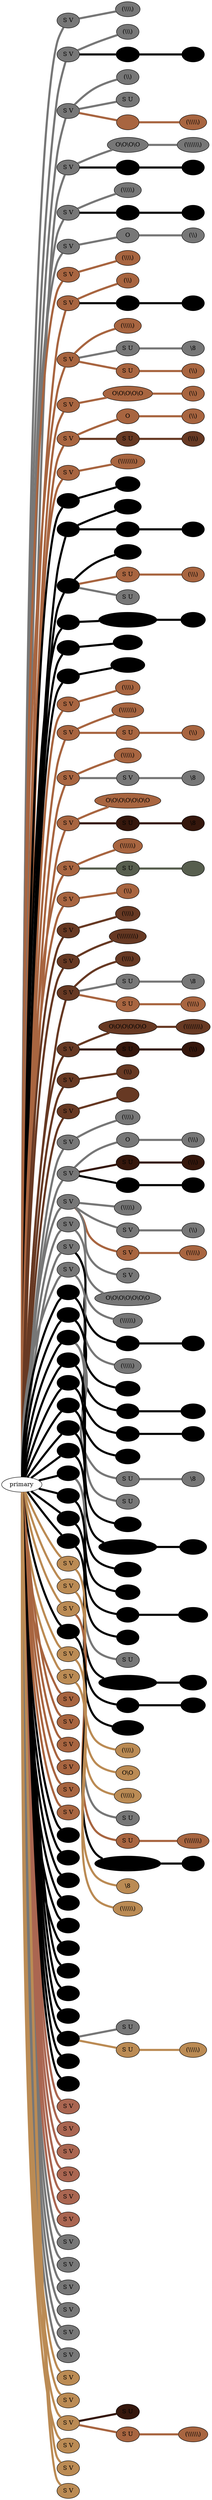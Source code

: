 graph {
 graph [rankdir=LR]
"1" [qtype="pendant_node", pendant_colors="#777777", pendant_ply="S", pendant_attach="V", pendant_length="37", label="S V", style=filled, fillcolor="#777777"]
"primary" -- "1" [qtype="pendant_link",penwidth=5,color="#777777"]
"1:0" [qtype="knot_node", knot_value="4", knot_type="L", knot_position="22.5", knot_spin="Z", label="(\\\\\\\\)", style=filled, fillcolor="#777777"]
"1" -- "1:0" [qtype="knot_link",penwidth=5,color="#777777"]
"2" [qtype="pendant_node", pendant_colors="#777777", pendant_ply="S", pendant_attach="V", pendant_length="40", label="S V", style=filled, fillcolor="#777777"]
"primary" -- "2" [qtype="pendant_link",penwidth=5,color="#777777"]
"2:0" [qtype="knot_node", knot_value="3", knot_type="L", knot_position="24.5", knot_spin="Z", label="(\\\\\\)", style=filled, fillcolor="#777777"]
"2" -- "2:0" [qtype="knot_link",penwidth=5,color="#777777"]
"2s1" [qtype="pendant_node", pendant_colors="#000000", pendant_ply="S", pendant_attach="U", pendant_length="22", label="S U", style=filled, fillcolor="#000000"]
"2" -- "2s1" [qtype="pendant_link",penwidth=5,color="#000000"]
"2s1:0" [qtype="knot_node", knot_value="1", knot_type="S", knot_position="6.0", knot_spin="Z", label="O", style=filled, fillcolor="#000000"]
"2s1" -- "2s1:0" [qtype="knot_link",penwidth=5,color="#000000"]
"3" [qtype="pendant_node", pendant_colors="#777777", pendant_ply="S", pendant_attach="V", pendant_length="43", label="S V", style=filled, fillcolor="#777777"]
"primary" -- "3" [qtype="pendant_link",penwidth=5,color="#777777"]
"3:0" [qtype="knot_node", knot_value="2", knot_type="L", knot_position="24.0", knot_spin="Z", label="(\\\\)", style=filled, fillcolor="#777777"]
"3" -- "3:0" [qtype="knot_link",penwidth=5,color="#777777"]
"3s1" [qtype="pendant_node", pendant_colors="#777777", pendant_ply="S", pendant_attach="U", pendant_length="12", label="S U", style=filled, fillcolor="#777777"]
"3" -- "3s1" [qtype="pendant_link",penwidth=5,color="#777777"]
"3s2" [qtype="pendant_node", pendant_colors="#A86540,#777777", pendant_ply="", pendant_attach="", pendant_length="", label=" ", style=filled, fillcolor="#A86540"]
"3" -- "3s2" [qtype="pendant_link",penwidth=5,color="#A86540"]
"3s2:0" [qtype="knot_node", knot_value="5", knot_type="L", knot_position="7.0", knot_spin="Z", label="(\\\\\\\\\\)", style=filled, fillcolor="#A86540"]
"3s2" -- "3s2:0" [qtype="knot_link",penwidth=5,color="#A86540"]
"4" [qtype="pendant_node", pendant_colors="#777777", pendant_ply="S", pendant_attach="V", pendant_length="34", label="S V", style=filled, fillcolor="#777777"]
"primary" -- "4" [qtype="pendant_link",penwidth=5,color="#777777"]
"4:0" [qtype="knot_node", knot_value="4", knot_type="S", knot_position="9.0", knot_spin="Z", label="O\\O\\O\\O", style=filled, fillcolor="#777777"]
"4" -- "4:0" [qtype="knot_link",penwidth=5,color="#777777"]
"4:1" [qtype="knot_node", knot_value="7", knot_type="L", knot_position="22.5", knot_spin="Z", label="(\\\\\\\\\\\\\\)", style=filled, fillcolor="#777777"]
"4:0" -- "4:1" [qtype="knot_link",penwidth=5,color="#777777"]
"4s1" [qtype="pendant_node", pendant_colors="#000000,#673923", pendant_ply="S", pendant_attach="U", pendant_length="34", label="S U", style=filled, fillcolor="#000000"]
"4" -- "4s1" [qtype="pendant_link",penwidth=5,color="#000000"]
"4s1:0" [qtype="knot_node", knot_value="3", knot_type="L", knot_position="20.5", knot_spin="Z", label="(\\\\\\)", style=filled, fillcolor="#000000"]
"4s1" -- "4s1:0" [qtype="knot_link",penwidth=5,color="#000000"]
"5" [qtype="pendant_node", pendant_colors="#777777", pendant_ply="S", pendant_attach="V", pendant_length="40", label="S V", style=filled, fillcolor="#777777"]
"primary" -- "5" [qtype="pendant_link",penwidth=5,color="#777777"]
"5:0" [qtype="knot_node", knot_value="5", knot_type="L", knot_position="22.0", knot_spin="Z", label="(\\\\\\\\\\)", style=filled, fillcolor="#777777"]
"5" -- "5:0" [qtype="knot_link",penwidth=5,color="#777777"]
"5s1" [qtype="pendant_node", pendant_colors="#000000,#673923", pendant_ply="S", pendant_attach="U", pendant_length="37", label="S U", style=filled, fillcolor="#000000"]
"5" -- "5s1" [qtype="pendant_link",penwidth=5,color="#000000"]
"5s1:0" [qtype="knot_node", knot_value="1", knot_type="E", knot_position="21.0", knot_spin="Z", label="\\8", style=filled, fillcolor="#000000"]
"5s1" -- "5s1:0" [qtype="knot_link",penwidth=5,color="#000000"]
"6" [qtype="pendant_node", pendant_colors="#777777", pendant_ply="S", pendant_attach="V", pendant_length="43", label="S V", style=filled, fillcolor="#777777"]
"primary" -- "6" [qtype="pendant_link",penwidth=5,color="#777777"]
"6:0" [qtype="knot_node", knot_value="1", knot_type="S", knot_position="8.0", knot_spin="Z", label="O", style=filled, fillcolor="#777777"]
"6" -- "6:0" [qtype="knot_link",penwidth=5,color="#777777"]
"6:1" [qtype="knot_node", knot_value="2", knot_type="L", knot_position="22.0", knot_spin="Z", label="(\\\\)", style=filled, fillcolor="#777777"]
"6:0" -- "6:1" [qtype="knot_link",penwidth=5,color="#777777"]
"7" [qtype="pendant_node", pendant_colors="#A86540", pendant_ply="S", pendant_attach="V", pendant_length="41", label="S V", style=filled, fillcolor="#A86540"]
"primary" -- "7" [qtype="pendant_link",penwidth=5,color="#A86540"]
"7:0" [qtype="knot_node", knot_value="4", knot_type="L", knot_position="21.0", knot_spin="Z", label="(\\\\\\\\)", style=filled, fillcolor="#A86540"]
"7" -- "7:0" [qtype="knot_link",penwidth=5,color="#A86540"]
"8" [qtype="pendant_node", pendant_colors="#A86540", pendant_ply="S", pendant_attach="V", pendant_length="44", label="S V", style=filled, fillcolor="#A86540"]
"primary" -- "8" [qtype="pendant_link",penwidth=5,color="#A86540"]
"8:0" [qtype="knot_node", knot_value="2", knot_type="L", knot_position="21.0", knot_spin="Z", label="(\\\\)", style=filled, fillcolor="#A86540"]
"8" -- "8:0" [qtype="knot_link",penwidth=5,color="#A86540"]
"8s1" [qtype="pendant_node", pendant_colors="#000000,#673923", pendant_ply="S", pendant_attach="U", pendant_length="34", label="S U", style=filled, fillcolor="#000000"]
"8" -- "8s1" [qtype="pendant_link",penwidth=5,color="#000000"]
"8s1:0" [qtype="knot_node", knot_value="3", knot_type="L", knot_position="18.0", knot_spin="Z", label="(\\\\\\)", style=filled, fillcolor="#000000"]
"8s1" -- "8s1:0" [qtype="knot_link",penwidth=5,color="#000000"]
"9" [qtype="pendant_node", pendant_colors="#A86540", pendant_ply="S", pendant_attach="V", pendant_length="41", label="S V", style=filled, fillcolor="#A86540"]
"primary" -- "9" [qtype="pendant_link",penwidth=5,color="#A86540"]
"9:0" [qtype="knot_node", knot_value="5", knot_type="L", knot_position="21.0", knot_spin="Z", label="(\\\\\\\\\\)", style=filled, fillcolor="#A86540"]
"9" -- "9:0" [qtype="knot_link",penwidth=5,color="#A86540"]
"9s1" [qtype="pendant_node", pendant_colors="#777777,#000000", pendant_ply="S", pendant_attach="U", pendant_length="35", label="S U", style=filled, fillcolor="#777777"]
"9" -- "9s1" [qtype="pendant_link",penwidth=5,color="#777777"]
"9s1:0" [qtype="knot_node", knot_value="1", knot_type="E", knot_position="18.5", knot_spin="Z", label="\\8", style=filled, fillcolor="#777777"]
"9s1" -- "9s1:0" [qtype="knot_link",penwidth=5,color="#777777"]
"9s2" [qtype="pendant_node", pendant_colors="#A86540,#777777", pendant_ply="S", pendant_attach="U", pendant_length="38", label="S U", style=filled, fillcolor="#A86540"]
"9" -- "9s2" [qtype="pendant_link",penwidth=5,color="#A86540"]
"9s2:0" [qtype="knot_node", knot_value="2", knot_type="L", knot_position="17.5", knot_spin="Z", label="(\\\\)", style=filled, fillcolor="#A86540"]
"9s2" -- "9s2:0" [qtype="knot_link",penwidth=5,color="#A86540"]
"10" [qtype="pendant_node", pendant_colors="#A86540", pendant_ply="S", pendant_attach="V", pendant_length="39", label="S V", style=filled, fillcolor="#A86540"]
"primary" -- "10" [qtype="pendant_link",penwidth=5,color="#A86540"]
"10:0" [qtype="knot_node", knot_value="5", knot_type="S", knot_position="8.5", knot_spin="Z", label="O\\O\\O\\O\\O", style=filled, fillcolor="#A86540"]
"10" -- "10:0" [qtype="knot_link",penwidth=5,color="#A86540"]
"10:1" [qtype="knot_node", knot_value="2", knot_type="L", knot_position="19.0", knot_spin="Z", label="(\\\\)", style=filled, fillcolor="#A86540"]
"10:0" -- "10:1" [qtype="knot_link",penwidth=5,color="#A86540"]
"11" [qtype="pendant_node", pendant_colors="#A86540", pendant_ply="S", pendant_attach="V", pendant_length="43", label="S V", style=filled, fillcolor="#A86540"]
"primary" -- "11" [qtype="pendant_link",penwidth=5,color="#A86540"]
"11:0" [qtype="knot_node", knot_value="1", knot_type="S", knot_position="7.5", knot_spin="Z", label="O", style=filled, fillcolor="#A86540"]
"11" -- "11:0" [qtype="knot_link",penwidth=5,color="#A86540"]
"11:1" [qtype="knot_node", knot_value="2", knot_type="L", knot_position="21.0", knot_spin="Z", label="(\\\\)", style=filled, fillcolor="#A86540"]
"11:0" -- "11:1" [qtype="knot_link",penwidth=5,color="#A86540"]
"11s1" [qtype="pendant_node", pendant_colors="#673923,#A86540", pendant_ply="S", pendant_attach="U", pendant_length="36", label="S U", style=filled, fillcolor="#673923"]
"11" -- "11s1" [qtype="pendant_link",penwidth=5,color="#673923"]
"11s1:0" [qtype="knot_node", knot_value="3", knot_type="L", knot_position="18.0", knot_spin="Z", label="(\\\\\\)", style=filled, fillcolor="#673923"]
"11s1" -- "11s1:0" [qtype="knot_link",penwidth=5,color="#673923"]
"12" [qtype="pendant_node", pendant_colors="#A86540", pendant_ply="S", pendant_attach="V", pendant_length="38", label="S V", style=filled, fillcolor="#A86540"]
"primary" -- "12" [qtype="pendant_link",penwidth=5,color="#A86540"]
"12:0" [qtype="knot_node", knot_value="8", knot_type="L", knot_position="19.5", knot_spin="Z", label="(\\\\\\\\\\\\\\\\)", style=filled, fillcolor="#A86540"]
"12" -- "12:0" [qtype="knot_link",penwidth=5,color="#A86540"]
"13" [qtype="pendant_node", pendant_colors="#000000", pendant_ply="S", pendant_attach="V", pendant_length="35", label="S V", style=filled, fillcolor="#000000"]
"primary" -- "13" [qtype="pendant_link",penwidth=5,color="#000000"]
"13:0" [qtype="knot_node", knot_value="4", knot_type="L", knot_position="19.0", knot_spin="Z", label="(\\\\\\\\)", style=filled, fillcolor="#000000"]
"13" -- "13:0" [qtype="knot_link",penwidth=5,color="#000000"]
"14" [qtype="pendant_node", pendant_colors="#000000", pendant_ply="S", pendant_attach="V", pendant_length="41", label="S V", style=filled, fillcolor="#000000"]
"primary" -- "14" [qtype="pendant_link",penwidth=5,color="#000000"]
"14:0" [qtype="knot_node", knot_value="5", knot_type="L", knot_position="17.5", knot_spin="Z", label="(\\\\\\\\\\)", style=filled, fillcolor="#000000"]
"14" -- "14:0" [qtype="knot_link",penwidth=5,color="#000000"]
"14s1" [qtype="pendant_node", pendant_colors="#000000,#673923", pendant_ply="S", pendant_attach="U", pendant_length="38", label="S U", style=filled, fillcolor="#000000"]
"14" -- "14s1" [qtype="pendant_link",penwidth=5,color="#000000"]
"14s1:0" [qtype="knot_node", knot_value="3", knot_type="L", knot_position="16.0", knot_spin="Z", label="(\\\\\\)", style=filled, fillcolor="#000000"]
"14s1" -- "14s1:0" [qtype="knot_link",penwidth=5,color="#000000"]
"15" [qtype="pendant_node", pendant_colors="#000000", pendant_ply="S", pendant_attach="V", pendant_length="37", label="S V", style=filled, fillcolor="#000000"]
"primary" -- "15" [qtype="pendant_link",penwidth=5,color="#000000"]
"15:0" [qtype="knot_node", knot_value="5", knot_type="L", knot_position="18.0", knot_spin="Z", label="(\\\\\\\\\\)", style=filled, fillcolor="#000000"]
"15" -- "15:0" [qtype="knot_link",penwidth=5,color="#000000"]
"15s1" [qtype="pendant_node", pendant_colors="#A86540,#777777", pendant_ply="S", pendant_attach="U", pendant_length="29", label="S U", style=filled, fillcolor="#A86540"]
"15" -- "15s1" [qtype="pendant_link",penwidth=5,color="#A86540"]
"15s1:0" [qtype="knot_node", knot_value="3", knot_type="L", knot_position="15.5", knot_spin="Z", label="(\\\\\\)", style=filled, fillcolor="#A86540"]
"15s1" -- "15s1:0" [qtype="knot_link",penwidth=5,color="#A86540"]
"15s2" [qtype="pendant_node", pendant_colors="#777777", pendant_ply="S", pendant_attach="U", pendant_length="10", label="S U", style=filled, fillcolor="#777777"]
"15" -- "15s2" [qtype="pendant_link",penwidth=5,color="#777777"]
"16" [qtype="pendant_node", pendant_colors="#000000", pendant_ply="S", pendant_attach="V", pendant_length="36", label="S V", style=filled, fillcolor="#000000"]
"primary" -- "16" [qtype="pendant_link",penwidth=5,color="#000000"]
"16:0" [qtype="knot_node", knot_value="6", knot_type="S", knot_position="7.0", knot_spin="Z", label="O\\O\\O\\O\\O\\O", style=filled, fillcolor="#000000"]
"16" -- "16:0" [qtype="knot_link",penwidth=5,color="#000000"]
"16:1" [qtype="knot_node", knot_value="4", knot_type="L", knot_position="17.0", knot_spin="Z", label="(\\\\\\\\)", style=filled, fillcolor="#000000"]
"16:0" -- "16:1" [qtype="knot_link",penwidth=5,color="#000000"]
"17" [qtype="pendant_node", pendant_colors="#000000", pendant_ply="S", pendant_attach="V", pendant_length="39", label="S V", style=filled, fillcolor="#000000"]
"primary" -- "17" [qtype="pendant_link",penwidth=5,color="#000000"]
"17:0" [qtype="knot_node", knot_value="6", knot_type="L", knot_position="17.0", knot_spin="Z", label="(\\\\\\\\\\\\)", style=filled, fillcolor="#000000"]
"17" -- "17:0" [qtype="knot_link",penwidth=5,color="#000000"]
"18" [qtype="pendant_node", pendant_colors="#000000", pendant_ply="S", pendant_attach="V", pendant_length="40", label="S V", style=filled, fillcolor="#000000"]
"primary" -- "18" [qtype="pendant_link",penwidth=5,color="#000000"]
"18:0" [qtype="knot_node", knot_value="8", knot_type="L", knot_position="17.0", knot_spin="Z", label="(\\\\\\\\\\\\\\\\)", style=filled, fillcolor="#000000"]
"18" -- "18:0" [qtype="knot_link",penwidth=5,color="#000000"]
"19" [qtype="pendant_node", pendant_colors="#A86540", pendant_ply="S", pendant_attach="V", pendant_length="37", label="S V", style=filled, fillcolor="#A86540"]
"primary" -- "19" [qtype="pendant_link",penwidth=5,color="#A86540"]
"19:0" [qtype="knot_node", knot_value="4", knot_type="L", knot_position="16.5", knot_spin="Z", label="(\\\\\\\\)", style=filled, fillcolor="#A86540"]
"19" -- "19:0" [qtype="knot_link",penwidth=5,color="#A86540"]
"20" [qtype="pendant_node", pendant_colors="#A86540", pendant_ply="S", pendant_attach="V", pendant_length="27", label="S V", style=filled, fillcolor="#A86540"]
"primary" -- "20" [qtype="pendant_link",penwidth=5,color="#A86540"]
"20:0" [qtype="knot_node", knot_value="7", knot_type="L", knot_position="15.5", knot_spin="Z", label="(\\\\\\\\\\\\\\)", style=filled, fillcolor="#A86540"]
"20" -- "20:0" [qtype="knot_link",penwidth=5,color="#A86540"]
"20s1" [qtype="pendant_node", pendant_colors="#A86540,#777777", pendant_ply="S", pendant_attach="U", pendant_length="36", label="S U", style=filled, fillcolor="#A86540"]
"20" -- "20s1" [qtype="pendant_link",penwidth=5,color="#A86540"]
"20s1:0" [qtype="knot_node", knot_value="2", knot_type="L", knot_position="13.5", knot_spin="Z", label="(\\\\)", style=filled, fillcolor="#A86540"]
"20s1" -- "20s1:0" [qtype="knot_link",penwidth=5,color="#A86540"]
"21" [qtype="pendant_node", pendant_colors="#A86540", pendant_ply="S", pendant_attach="V", pendant_length="40", label="S V", style=filled, fillcolor="#A86540"]
"primary" -- "21" [qtype="pendant_link",penwidth=5,color="#A86540"]
"21:0" [qtype="knot_node", knot_value="5", knot_type="L", knot_position="16.5", knot_spin="Z", label="(\\\\\\\\\\)", style=filled, fillcolor="#A86540"]
"21" -- "21:0" [qtype="knot_link",penwidth=5,color="#A86540"]
"21s1" [qtype="pendant_node", pendant_colors="#777777,#000000", pendant_ply="S", pendant_attach="V", pendant_length="14", label="S V", style=filled, fillcolor="#777777"]
"21" -- "21s1" [qtype="pendant_link",penwidth=5,color="#777777"]
"21s1:0" [qtype="knot_node", knot_value="1", knot_type="E", knot_position="14.0", knot_spin="Z", label="\\8", style=filled, fillcolor="#777777"]
"21s1" -- "21s1:0" [qtype="knot_link",penwidth=5,color="#777777"]
"22" [qtype="pendant_node", pendant_colors="#A86540", pendant_ply="S", pendant_attach="V", pendant_length="34", label="S V", style=filled, fillcolor="#A86540"]
"primary" -- "22" [qtype="pendant_link",penwidth=5,color="#A86540"]
"22:0" [qtype="knot_node", knot_value="7", knot_type="S", knot_position="7.5", knot_spin="Z", label="O\\O\\O\\O\\O\\O\\O", style=filled, fillcolor="#A86540"]
"22" -- "22:0" [qtype="knot_link",penwidth=5,color="#A86540"]
"22s1" [qtype="pendant_node", pendant_colors="#35170C,#A86540", pendant_ply="S", pendant_attach="U", pendant_length="229", label="S U", style=filled, fillcolor="#35170C"]
"22" -- "22s1" [qtype="pendant_link",penwidth=5,color="#35170C"]
"22s1:0" [qtype="knot_node", knot_value="1", knot_type="E", knot_position="14.0", knot_spin="Z", label="\\8", style=filled, fillcolor="#35170C"]
"22s1" -- "22s1:0" [qtype="knot_link",penwidth=5,color="#35170C"]
"23" [qtype="pendant_node", pendant_colors="#A86540", pendant_ply="S", pendant_attach="V", pendant_length="28", label="S V", style=filled, fillcolor="#A86540"]
"primary" -- "23" [qtype="pendant_link",penwidth=5,color="#A86540"]
"23:0" [qtype="knot_node", knot_value="6", knot_type="L", knot_position="14.5", knot_spin="Z", label="(\\\\\\\\\\\\)", style=filled, fillcolor="#A86540"]
"23" -- "23:0" [qtype="knot_link",penwidth=5,color="#A86540"]
"23s1" [qtype="pendant_node", pendant_colors="#575E4E", pendant_ply="S", pendant_attach="U", pendant_length="44", label="S U", style=filled, fillcolor="#575E4E"]
"23" -- "23s1" [qtype="pendant_link",penwidth=5,color="#575E4E"]
"23s1:0" [qtype="knot_node", knot_value="1", knot_type="URNS?L", knot_position="0", knot_spin="U", label="", style=filled, fillcolor="#575E4E"]
"23s1" -- "23s1:0" [qtype="knot_link",penwidth=5,color="#575E4E"]
"24" [qtype="pendant_node", pendant_colors="#A86540", pendant_ply="S", pendant_attach="V", pendant_length="45", label="S V", style=filled, fillcolor="#A86540"]
"primary" -- "24" [qtype="pendant_link",penwidth=5,color="#A86540"]
"24:0" [qtype="knot_node", knot_value="2", knot_type="L", knot_position="15.0", knot_spin="Z", label="(\\\\)", style=filled, fillcolor="#A86540"]
"24" -- "24:0" [qtype="knot_link",penwidth=5,color="#A86540"]
"25" [qtype="pendant_node", pendant_colors="#673923,#777777", pendant_ply="S", pendant_attach="V", pendant_length="40", label="S V", style=filled, fillcolor="#673923"]
"primary" -- "25" [qtype="pendant_link",penwidth=5,color="#673923"]
"25:0" [qtype="knot_node", knot_value="4", knot_type="L", knot_position="15.0", knot_spin="Z", label="(\\\\\\\\)", style=filled, fillcolor="#673923"]
"25" -- "25:0" [qtype="knot_link",penwidth=5,color="#673923"]
"26" [qtype="pendant_node", pendant_colors="#673923,#777777", pendant_ply="S", pendant_attach="V", pendant_length="30", label="S V", style=filled, fillcolor="#673923"]
"primary" -- "26" [qtype="pendant_link",penwidth=5,color="#673923"]
"26:0" [qtype="knot_node", knot_value="9", knot_type="L", knot_position="14.0", knot_spin="Z", label="(\\\\\\\\\\\\\\\\\\)", style=filled, fillcolor="#673923"]
"26" -- "26:0" [qtype="knot_link",penwidth=5,color="#673923"]
"27" [qtype="pendant_node", pendant_colors="#673923,#777777", pendant_ply="S", pendant_attach="V", pendant_length="40", label="S V", style=filled, fillcolor="#673923"]
"primary" -- "27" [qtype="pendant_link",penwidth=5,color="#673923"]
"27:0" [qtype="knot_node", knot_value="4", knot_type="L", knot_position="15.0", knot_spin="Z", label="(\\\\\\\\)", style=filled, fillcolor="#673923"]
"27" -- "27:0" [qtype="knot_link",penwidth=5,color="#673923"]
"27s1" [qtype="pendant_node", pendant_colors="#777777,#000000", pendant_ply="S", pendant_attach="U", pendant_length="14", label="S U", style=filled, fillcolor="#777777"]
"27" -- "27s1" [qtype="pendant_link",penwidth=5,color="#777777"]
"27s1:0" [qtype="knot_node", knot_value="1", knot_type="E", knot_position="13.0", knot_spin="Z", label="\\8", style=filled, fillcolor="#777777"]
"27s1" -- "27s1:0" [qtype="knot_link",penwidth=5,color="#777777"]
"27s2" [qtype="pendant_node", pendant_colors="#A86540,#777777", pendant_ply="S", pendant_attach="U", pendant_length="30", label="S U", style=filled, fillcolor="#A86540"]
"27" -- "27s2" [qtype="pendant_link",penwidth=5,color="#A86540"]
"27s2:0" [qtype="knot_node", knot_value="4", knot_type="L", knot_position="12.5", knot_spin="Z", label="(\\\\\\\\)", style=filled, fillcolor="#A86540"]
"27s2" -- "27s2:0" [qtype="knot_link",penwidth=5,color="#A86540"]
"28" [qtype="pendant_node", pendant_colors="#673923,#777777", pendant_ply="S", pendant_attach="V", pendant_length="26", label="S V", style=filled, fillcolor="#673923"]
"primary" -- "28" [qtype="pendant_link",penwidth=5,color="#673923"]
"28:0" [qtype="knot_node", knot_value="6", knot_type="S", knot_position="7.0", knot_spin="Z", label="O\\O\\O\\O\\O\\O", style=filled, fillcolor="#673923"]
"28" -- "28:0" [qtype="knot_link",penwidth=5,color="#673923"]
"28:1" [qtype="knot_node", knot_value="8", knot_type="L", knot_position="15.5", knot_spin="Z", label="(\\\\\\\\\\\\\\\\)", style=filled, fillcolor="#673923"]
"28:0" -- "28:1" [qtype="knot_link",penwidth=5,color="#673923"]
"28s1" [qtype="pendant_node", pendant_colors="#35170C,#A86540", pendant_ply="S", pendant_attach="U", pendant_length="32", label="S U", style=filled, fillcolor="#35170C"]
"28" -- "28s1" [qtype="pendant_link",penwidth=5,color="#35170C"]
"28s1:0" [qtype="knot_node", knot_value="2", knot_type="L", knot_position="15.0", knot_spin="Z", label="(\\\\)", style=filled, fillcolor="#35170C"]
"28s1" -- "28s1:0" [qtype="knot_link",penwidth=5,color="#35170C"]
"29" [qtype="pendant_node", pendant_colors="#673923,#777777", pendant_ply="S", pendant_attach="V", pendant_length="14", label="S V", style=filled, fillcolor="#673923"]
"primary" -- "29" [qtype="pendant_link",penwidth=5,color="#673923"]
"29:0" [qtype="knot_node", knot_value="2", knot_type="L", knot_position="14.5", knot_spin="Z", label="(\\\\)", style=filled, fillcolor="#673923"]
"29" -- "29:0" [qtype="knot_link",penwidth=5,color="#673923"]
"30" [qtype="pendant_node", pendant_colors="#673923,#777777", pendant_ply="S", pendant_attach="V", pendant_length="37", label="S V", style=filled, fillcolor="#673923"]
"primary" -- "30" [qtype="pendant_link",penwidth=5,color="#673923"]
"30:0" [qtype="knot_node", knot_value="1", knot_type="URNS?L", knot_position="0", knot_spin="U", label="", style=filled, fillcolor="#673923"]
"30" -- "30:0" [qtype="knot_link",penwidth=5,color="#673923"]
"31" [qtype="pendant_node", pendant_colors="#777777", pendant_ply="S", pendant_attach="V", pendant_length="40", label="S V", style=filled, fillcolor="#777777"]
"primary" -- "31" [qtype="pendant_link",penwidth=5,color="#777777"]
"31:0" [qtype="knot_node", knot_value="4", knot_type="L", knot_position="20.0", knot_spin="Z", label="(\\\\\\\\)", style=filled, fillcolor="#777777"]
"31" -- "31:0" [qtype="knot_link",penwidth=5,color="#777777"]
"32" [qtype="pendant_node", pendant_colors="#777777", pendant_ply="S", pendant_attach="V", pendant_length="38", label="S V", style=filled, fillcolor="#777777"]
"primary" -- "32" [qtype="pendant_link",penwidth=5,color="#777777"]
"32:0" [qtype="knot_node", knot_value="1", knot_type="S", knot_position="7.5", knot_spin="Z", label="O", style=filled, fillcolor="#777777"]
"32" -- "32:0" [qtype="knot_link",penwidth=5,color="#777777"]
"32:1" [qtype="knot_node", knot_value="3", knot_type="L", knot_position="20.0", knot_spin="Z", label="(\\\\\\)", style=filled, fillcolor="#777777"]
"32:0" -- "32:1" [qtype="knot_link",penwidth=5,color="#777777"]
"32s1" [qtype="pendant_node", pendant_colors="#35170C,#A86540", pendant_ply="S", pendant_attach="U", pendant_length="32", label="S U", style=filled, fillcolor="#35170C"]
"32" -- "32s1" [qtype="pendant_link",penwidth=5,color="#35170C"]
"32s1:0" [qtype="knot_node", knot_value="3", knot_type="L", knot_position="18.5", knot_spin="Z", label="(\\\\\\)", style=filled, fillcolor="#35170C"]
"32s1" -- "32s1:0" [qtype="knot_link",penwidth=5,color="#35170C"]
"32s2" [qtype="pendant_node", pendant_colors="#000000,#777777", pendant_ply="S", pendant_attach="U", pendant_length="49", label="S U", style=filled, fillcolor="#000000"]
"32" -- "32s2" [qtype="pendant_link",penwidth=5,color="#000000"]
"32s2:0" [qtype="knot_node", knot_value="2", knot_type="L", knot_position="18.0", knot_spin="Z", label="(\\\\)", style=filled, fillcolor="#000000"]
"32s2" -- "32s2:0" [qtype="knot_link",penwidth=5,color="#000000"]
"33" [qtype="pendant_node", pendant_colors="#777777", pendant_ply="S", pendant_attach="V", pendant_length="40", label="S V", style=filled, fillcolor="#777777"]
"primary" -- "33" [qtype="pendant_link",penwidth=5,color="#777777"]
"33:0" [qtype="knot_node", knot_value="5", knot_type="L", knot_position="20.5", knot_spin="Z", label="(\\\\\\\\\\)", style=filled, fillcolor="#777777"]
"33" -- "33:0" [qtype="knot_link",penwidth=5,color="#777777"]
"33s1" [qtype="pendant_node", pendant_colors="#777777", pendant_ply="S", pendant_attach="V", pendant_length="18", label="S V", style=filled, fillcolor="#777777"]
"33" -- "33s1" [qtype="pendant_link",penwidth=5,color="#777777"]
"33s1:0" [qtype="knot_node", knot_value="2", knot_type="L", knot_position="18.5", knot_spin="Z", label="(\\\\)", style=filled, fillcolor="#777777"]
"33s1" -- "33s1:0" [qtype="knot_link",penwidth=5,color="#777777"]
"33s2" [qtype="pendant_node", pendant_colors="#A86540,#777777", pendant_ply="S", pendant_attach="V", pendant_length="32", label="S V", style=filled, fillcolor="#A86540"]
"33" -- "33s2" [qtype="pendant_link",penwidth=5,color="#A86540"]
"33s2:0" [qtype="knot_node", knot_value="5", knot_type="L", knot_position="19.0", knot_spin="Z", label="(\\\\\\\\\\)", style=filled, fillcolor="#A86540"]
"33s2" -- "33s2:0" [qtype="knot_link",penwidth=5,color="#A86540"]
"33s3" [qtype="pendant_node", pendant_colors="#777777", pendant_ply="S", pendant_attach="V", pendant_length="10", label="S V", style=filled, fillcolor="#777777"]
"33" -- "33s3" [qtype="pendant_link",penwidth=5,color="#777777"]
"34" [qtype="pendant_node", pendant_colors="#777777", pendant_ply="S", pendant_attach="V", pendant_length="38", label="S V", style=filled, fillcolor="#777777"]
"primary" -- "34" [qtype="pendant_link",penwidth=5,color="#777777"]
"34:0" [qtype="knot_node", knot_value="7", knot_type="S", knot_position="7.0", knot_spin="Z", label="O\\O\\O\\O\\O\\O\\O", style=filled, fillcolor="#777777"]
"34" -- "34:0" [qtype="knot_link",penwidth=5,color="#777777"]
"35" [qtype="pendant_node", pendant_colors="#777777", pendant_ply="S", pendant_attach="V", pendant_length="34", label="S V", style=filled, fillcolor="#777777"]
"primary" -- "35" [qtype="pendant_link",penwidth=5,color="#777777"]
"35:0" [qtype="knot_node", knot_value="6", knot_type="L", knot_position="19.0", knot_spin="Z", label="(\\\\\\\\\\\\)", style=filled, fillcolor="#777777"]
"35" -- "35:0" [qtype="knot_link",penwidth=5,color="#777777"]
"35s1" [qtype="pendant_node", pendant_colors="#000000,#777777", pendant_ply="S", pendant_attach="U", pendant_length="44", label="S U", style=filled, fillcolor="#000000"]
"35" -- "35s1" [qtype="pendant_link",penwidth=5,color="#000000"]
"35s1:0" [qtype="knot_node", knot_value="2", knot_type="L", knot_position="18.0", knot_spin="Z", label="(\\\\)", style=filled, fillcolor="#000000"]
"35s1" -- "35s1:0" [qtype="knot_link",penwidth=5,color="#000000"]
"36" [qtype="pendant_node", pendant_colors="#777777", pendant_ply="S", pendant_attach="V", pendant_length="36", label="S V", style=filled, fillcolor="#777777"]
"primary" -- "36" [qtype="pendant_link",penwidth=5,color="#777777"]
"36:0" [qtype="knot_node", knot_value="5", knot_type="L", knot_position="18.0", knot_spin="Z", label="(\\\\\\\\\\)", style=filled, fillcolor="#777777"]
"36" -- "36:0" [qtype="knot_link",penwidth=5,color="#777777"]
"37" [qtype="pendant_node", pendant_colors="#000000,#A86540", pendant_ply="S", pendant_attach="V", pendant_length="30", label="S V", style=filled, fillcolor="#000000"]
"primary" -- "37" [qtype="pendant_link",penwidth=5,color="#000000"]
"37:0" [qtype="knot_node", knot_value="4", knot_type="L", knot_position="20.5", knot_spin="Z", label="(\\\\\\\\)", style=filled, fillcolor="#000000"]
"37" -- "37:0" [qtype="knot_link",penwidth=5,color="#000000"]
"38" [qtype="pendant_node", pendant_colors="#000000,#A86540", pendant_ply="S", pendant_attach="V", pendant_length="33", label="S V", style=filled, fillcolor="#000000"]
"primary" -- "38" [qtype="pendant_link",penwidth=5,color="#000000"]
"38:0" [qtype="knot_node", knot_value="1", knot_type="S", knot_position="7.0", knot_spin="Z", label="O", style=filled, fillcolor="#000000"]
"38" -- "38:0" [qtype="knot_link",penwidth=5,color="#000000"]
"38:1" [qtype="knot_node", knot_value="4", knot_type="L", knot_position="20.0", knot_spin="Z", label="(\\\\\\\\)", style=filled, fillcolor="#000000"]
"38:0" -- "38:1" [qtype="knot_link",penwidth=5,color="#000000"]
"38s1" [qtype="pendant_node", pendant_colors="#000000,#35170C", pendant_ply="S", pendant_attach="U", pendant_length="31", label="S U", style=filled, fillcolor="#000000"]
"38" -- "38s1" [qtype="pendant_link",penwidth=5,color="#000000"]
"38s1:0" [qtype="knot_node", knot_value="2", knot_type="L", knot_position="18.0", knot_spin="Z", label="(\\\\)", style=filled, fillcolor="#000000"]
"38s1" -- "38s1:0" [qtype="knot_link",penwidth=5,color="#000000"]
"39" [qtype="pendant_node", pendant_colors="#000000,#A86540", pendant_ply="S", pendant_attach="V", pendant_length="34", label="S V", style=filled, fillcolor="#000000"]
"primary" -- "39" [qtype="pendant_link",penwidth=5,color="#000000"]
"39:0" [qtype="knot_node", knot_value="4", knot_type="L", knot_position="20.5", knot_spin="Z", label="(\\\\\\\\)", style=filled, fillcolor="#000000"]
"39" -- "39:0" [qtype="knot_link",penwidth=5,color="#000000"]
"39s1" [qtype="pendant_node", pendant_colors="#777777,#BB8B54,#BB8B54", pendant_ply="S", pendant_attach="U", pendant_length="34", label="S U", style=filled, fillcolor="#777777"]
"39" -- "39s1" [qtype="pendant_link",penwidth=5,color="#777777"]
"39s1:0" [qtype="knot_node", knot_value="1", knot_type="E", knot_position="18.0", knot_spin="Z", label="\\8", style=filled, fillcolor="#777777"]
"39s1" -- "39s1:0" [qtype="knot_link",penwidth=5,color="#777777"]
"39s2" [qtype="pendant_node", pendant_colors="#777777", pendant_ply="S", pendant_attach="U", pendant_length="9", label="S U", style=filled, fillcolor="#777777"]
"39" -- "39s2" [qtype="pendant_link",penwidth=5,color="#777777"]
"40" [qtype="pendant_node", pendant_colors="#000000,#A86540", pendant_ply="S", pendant_attach="V", pendant_length="33", label="S V", style=filled, fillcolor="#000000"]
"primary" -- "40" [qtype="pendant_link",penwidth=5,color="#000000"]
"40:0" [qtype="knot_node", knot_value="5", knot_type="L", knot_position="19.0", knot_spin="Z", label="(\\\\\\\\\\)", style=filled, fillcolor="#000000"]
"40" -- "40:0" [qtype="knot_link",penwidth=5,color="#000000"]
"41" [qtype="pendant_node", pendant_colors="#000000,#A86540", pendant_ply="S", pendant_attach="V", pendant_length="37", label="S V", style=filled, fillcolor="#000000"]
"primary" -- "41" [qtype="pendant_link",penwidth=5,color="#000000"]
"41:0" [qtype="knot_node", knot_value="6", knot_type="S", knot_position="7.0", knot_spin="Z", label="O\\O\\O\\O\\O\\O", style=filled, fillcolor="#000000"]
"41" -- "41:0" [qtype="knot_link",penwidth=5,color="#000000"]
"41:1" [qtype="knot_node", knot_value="5", knot_type="L", knot_position="19.0", knot_spin="Z", label="(\\\\\\\\\\)", style=filled, fillcolor="#000000"]
"41:0" -- "41:1" [qtype="knot_link",penwidth=5,color="#000000"]
"42" [qtype="pendant_node", pendant_colors="#000000,#A86540", pendant_ply="S", pendant_attach="V", pendant_length="30", label="S V", style=filled, fillcolor="#000000"]
"primary" -- "42" [qtype="pendant_link",penwidth=5,color="#000000"]
"42:0" [qtype="knot_node", knot_value="5", knot_type="L", knot_position="20.0", knot_spin="Z", label="(\\\\\\\\\\)", style=filled, fillcolor="#000000"]
"42" -- "42:0" [qtype="knot_link",penwidth=5,color="#000000"]
"43" [qtype="pendant_node", pendant_colors="#000000,#777777", pendant_ply="S", pendant_attach="V", pendant_length="35", label="S V", style=filled, fillcolor="#000000"]
"primary" -- "43" [qtype="pendant_link",penwidth=5,color="#000000"]
"43:0" [qtype="knot_node", knot_value="4", knot_type="L", knot_position="21.5", knot_spin="Z", label="(\\\\\\\\)", style=filled, fillcolor="#000000"]
"43" -- "43:0" [qtype="knot_link",penwidth=5,color="#000000"]
"44" [qtype="pendant_node", pendant_colors="#000000,#777777", pendant_ply="S", pendant_attach="V", pendant_length="35", label="S V", style=filled, fillcolor="#000000"]
"primary" -- "44" [qtype="pendant_link",penwidth=5,color="#000000"]
"44:0" [qtype="knot_node", knot_value="1", knot_type="S", knot_position="7.5", knot_spin="Z", label="O", style=filled, fillcolor="#000000"]
"44" -- "44:0" [qtype="knot_link",penwidth=5,color="#000000"]
"44:1" [qtype="knot_node", knot_value="6", knot_type="L", knot_position="22.0", knot_spin="Z", label="(\\\\\\\\\\\\)", style=filled, fillcolor="#000000"]
"44:0" -- "44:1" [qtype="knot_link",penwidth=5,color="#000000"]
"45" [qtype="pendant_node", pendant_colors="#000000,#777777", pendant_ply="S", pendant_attach="V", pendant_length="40", label="S V", style=filled, fillcolor="#000000"]
"primary" -- "45" [qtype="pendant_link",penwidth=5,color="#000000"]
"45:0" [qtype="knot_node", knot_value="2", knot_type="L", knot_position="21.0", knot_spin="Z", label="(\\\\)", style=filled, fillcolor="#000000"]
"45" -- "45:0" [qtype="knot_link",penwidth=5,color="#000000"]
"45s1" [qtype="pendant_node", pendant_colors="#777777", pendant_ply="S", pendant_attach="U", pendant_length="9", label="S U", style=filled, fillcolor="#777777"]
"45" -- "45s1" [qtype="pendant_link",penwidth=5,color="#777777"]
"46" [qtype="pendant_node", pendant_colors="#000000,#777777", pendant_ply="S", pendant_attach="V", pendant_length="26", label="S V", style=filled, fillcolor="#000000"]
"primary" -- "46" [qtype="pendant_link",penwidth=5,color="#000000"]
"46:0" [qtype="knot_node", knot_value="6", knot_type="S", knot_position="8.0", knot_spin="Z", label="O\\O\\O\\O\\O\\O", style=filled, fillcolor="#000000"]
"46" -- "46:0" [qtype="knot_link",penwidth=5,color="#000000"]
"46:1" [qtype="knot_node", knot_value="5", knot_type="L", knot_position="20.0", knot_spin="Z", label="(\\\\\\\\\\)", style=filled, fillcolor="#000000"]
"46:0" -- "46:1" [qtype="knot_link",penwidth=5,color="#000000"]
"47" [qtype="pendant_node", pendant_colors="#000000,#777777", pendant_ply="S", pendant_attach="V", pendant_length="33", label="S V", style=filled, fillcolor="#000000"]
"primary" -- "47" [qtype="pendant_link",penwidth=5,color="#000000"]
"47:0" [qtype="knot_node", knot_value="1", knot_type="S", knot_position="8.5", knot_spin="Z", label="O", style=filled, fillcolor="#000000"]
"47" -- "47:0" [qtype="knot_link",penwidth=5,color="#000000"]
"47:1" [qtype="knot_node", knot_value="4", knot_type="L", knot_position="20.5", knot_spin="Z", label="(\\\\\\\\)", style=filled, fillcolor="#000000"]
"47:0" -- "47:1" [qtype="knot_link",penwidth=5,color="#000000"]
"48" [qtype="pendant_node", pendant_colors="#000000,#777777", pendant_ply="S", pendant_attach="V", pendant_length="33", label="S V", style=filled, fillcolor="#000000"]
"primary" -- "48" [qtype="pendant_link",penwidth=5,color="#000000"]
"48:0" [qtype="knot_node", knot_value="7", knot_type="L", knot_position="21.5", knot_spin="Z", label="(\\\\\\\\\\\\\\)", style=filled, fillcolor="#000000"]
"48" -- "48:0" [qtype="knot_link",penwidth=5,color="#000000"]
"49" [qtype="pendant_node", pendant_colors="#BB8B54", pendant_ply="S", pendant_attach="V", pendant_length="33", label="S V", style=filled, fillcolor="#BB8B54"]
"primary" -- "49" [qtype="pendant_link",penwidth=5,color="#BB8B54"]
"49:0" [qtype="knot_node", knot_value="4", knot_type="L", knot_position="19.0", knot_spin="Z", label="(\\\\\\\\)", style=filled, fillcolor="#BB8B54"]
"49" -- "49:0" [qtype="knot_link",penwidth=5,color="#BB8B54"]
"50" [qtype="pendant_node", pendant_colors="#BB8B54", pendant_ply="S", pendant_attach="V", pendant_length="36", label="S V", style=filled, fillcolor="#BB8B54"]
"primary" -- "50" [qtype="pendant_link",penwidth=5,color="#BB8B54"]
"50:0" [qtype="knot_node", knot_value="2", knot_type="S", knot_position="6.0", knot_spin="Z", label="O\\O", style=filled, fillcolor="#BB8B54"]
"50" -- "50:0" [qtype="knot_link",penwidth=5,color="#BB8B54"]
"51" [qtype="pendant_node", pendant_colors="#BB8B54", pendant_ply="S", pendant_attach="V", pendant_length="32", label="S V", style=filled, fillcolor="#BB8B54"]
"primary" -- "51" [qtype="pendant_link",penwidth=5,color="#BB8B54"]
"51:0" [qtype="knot_node", knot_value="5", knot_type="L", knot_position="17.5", knot_spin="Z", label="(\\\\\\\\\\)", style=filled, fillcolor="#BB8B54"]
"51" -- "51:0" [qtype="knot_link",penwidth=5,color="#BB8B54"]
"51s1" [qtype="pendant_node", pendant_colors="#777777", pendant_ply="S", pendant_attach="U", pendant_length="5", label="S U", style=filled, fillcolor="#777777"]
"51" -- "51s1" [qtype="pendant_link",penwidth=5,color="#777777"]
"51s2" [qtype="pendant_node", pendant_colors="#A86540,#777777", pendant_ply="S", pendant_attach="U", pendant_length="16", label="S U", style=filled, fillcolor="#A86540"]
"51" -- "51s2" [qtype="pendant_link",penwidth=5,color="#A86540"]
"51s2:0" [qtype="knot_node", knot_value="7", knot_type="L", knot_position="7.5", knot_spin="Z", label="(\\\\\\\\\\\\\\)", style=filled, fillcolor="#A86540"]
"51s2" -- "51s2:0" [qtype="knot_link",penwidth=5,color="#A86540"]
"52" [qtype="pendant_node", pendant_colors="#000000", pendant_ply="S", pendant_attach="V", pendant_length="26", label="S V", style=filled, fillcolor="#000000"]
"primary" -- "52" [qtype="pendant_link",penwidth=5,color="#000000"]
"52:0" [qtype="knot_node", knot_value="7", knot_type="S", knot_position="6.5", knot_spin="Z", label="O\\O\\O\\O\\O\\O\\O", style=filled, fillcolor="#000000"]
"52" -- "52:0" [qtype="knot_link",penwidth=5,color="#000000"]
"52:1" [qtype="knot_node", knot_value="3", knot_type="L", knot_position="17.5", knot_spin="Z", label="(\\\\\\)", style=filled, fillcolor="#000000"]
"52:0" -- "52:1" [qtype="knot_link",penwidth=5,color="#000000"]
"53" [qtype="pendant_node", pendant_colors="#BB8B54", pendant_ply="S", pendant_attach="V", pendant_length="38", label="S V", style=filled, fillcolor="#BB8B54"]
"primary" -- "53" [qtype="pendant_link",penwidth=5,color="#BB8B54"]
"53:0" [qtype="knot_node", knot_value="1", knot_type="E", knot_position="18.5", knot_spin="Z", label="\\8", style=filled, fillcolor="#BB8B54"]
"53" -- "53:0" [qtype="knot_link",penwidth=5,color="#BB8B54"]
"54" [qtype="pendant_node", pendant_colors="#BB8B54", pendant_ply="S", pendant_attach="V", pendant_length="32", label="S V", style=filled, fillcolor="#BB8B54"]
"primary" -- "54" [qtype="pendant_link",penwidth=5,color="#BB8B54"]
"54:0" [qtype="knot_node", knot_value="6", knot_type="L", knot_position="17.5", knot_spin="Z", label="(\\\\\\\\\\\\)", style=filled, fillcolor="#BB8B54"]
"54" -- "54:0" [qtype="knot_link",penwidth=5,color="#BB8B54"]
"55" [qtype="pendant_node", pendant_colors="#A86540", pendant_ply="S", pendant_attach="V", pendant_length="39", label="S V", style=filled, fillcolor="#A86540"]
"primary" -- "55" [qtype="pendant_link",penwidth=5,color="#A86540"]
"56" [qtype="pendant_node", pendant_colors="#A86540", pendant_ply="S", pendant_attach="V", pendant_length="36", label="S V", style=filled, fillcolor="#A86540"]
"primary" -- "56" [qtype="pendant_link",penwidth=5,color="#A86540"]
"57" [qtype="pendant_node", pendant_colors="#A86540", pendant_ply="S", pendant_attach="V", pendant_length="38", label="S V", style=filled, fillcolor="#A86540"]
"primary" -- "57" [qtype="pendant_link",penwidth=5,color="#A86540"]
"58" [qtype="pendant_node", pendant_colors="#A86540", pendant_ply="S", pendant_attach="V", pendant_length="41", label="S V", style=filled, fillcolor="#A86540"]
"primary" -- "58" [qtype="pendant_link",penwidth=5,color="#A86540"]
"59" [qtype="pendant_node", pendant_colors="#A86540", pendant_ply="S", pendant_attach="V", pendant_length="41", label="S V", style=filled, fillcolor="#A86540"]
"primary" -- "59" [qtype="pendant_link",penwidth=5,color="#A86540"]
"60" [qtype="pendant_node", pendant_colors="#A86540", pendant_ply="S", pendant_attach="V", pendant_length="39", label="S V", style=filled, fillcolor="#A86540"]
"primary" -- "60" [qtype="pendant_link",penwidth=5,color="#A86540"]
"61" [qtype="pendant_node", pendant_colors="#000000,#A86540", pendant_ply="S", pendant_attach="V", pendant_length="39", label="S V", style=filled, fillcolor="#000000"]
"primary" -- "61" [qtype="pendant_link",penwidth=5,color="#000000"]
"62" [qtype="pendant_node", pendant_colors="#000000,#A86540", pendant_ply="S", pendant_attach="V", pendant_length="26", label="S V", style=filled, fillcolor="#000000"]
"primary" -- "62" [qtype="pendant_link",penwidth=5,color="#000000"]
"63" [qtype="pendant_node", pendant_colors="#000000,#A86540", pendant_ply="S", pendant_attach="V", pendant_length="37", label="S V", style=filled, fillcolor="#000000"]
"primary" -- "63" [qtype="pendant_link",penwidth=5,color="#000000"]
"64" [qtype="pendant_node", pendant_colors="#000000,#A86540", pendant_ply="S", pendant_attach="V", pendant_length="39", label="S V", style=filled, fillcolor="#000000"]
"primary" -- "64" [qtype="pendant_link",penwidth=5,color="#000000"]
"65" [qtype="pendant_node", pendant_colors="#000000,#A86540", pendant_ply="S", pendant_attach="V", pendant_length="40", label="S V", style=filled, fillcolor="#000000"]
"primary" -- "65" [qtype="pendant_link",penwidth=5,color="#000000"]
"66" [qtype="pendant_node", pendant_colors="#000000,#A86540", pendant_ply="S", pendant_attach="V", pendant_length="18", label="S V", style=filled, fillcolor="#000000"]
"primary" -- "66" [qtype="pendant_link",penwidth=5,color="#000000"]
"67" [qtype="pendant_node", pendant_colors="#000000,#777777", pendant_ply="S", pendant_attach="V", pendant_length="42", label="S V", style=filled, fillcolor="#000000"]
"primary" -- "67" [qtype="pendant_link",penwidth=5,color="#000000"]
"68" [qtype="pendant_node", pendant_colors="#000000,#777777", pendant_ply="S", pendant_attach="V", pendant_length="43", label="S V", style=filled, fillcolor="#000000"]
"primary" -- "68" [qtype="pendant_link",penwidth=5,color="#000000"]
"69" [qtype="pendant_node", pendant_colors="#000000,#777777", pendant_ply="S", pendant_attach="V", pendant_length="42", label="S V", style=filled, fillcolor="#000000"]
"primary" -- "69" [qtype="pendant_link",penwidth=5,color="#000000"]
"70" [qtype="pendant_node", pendant_colors="#000000,#777777", pendant_ply="S", pendant_attach="V", pendant_length="41", label="S V", style=filled, fillcolor="#000000"]
"primary" -- "70" [qtype="pendant_link",penwidth=5,color="#000000"]
"70s1" [qtype="pendant_node", pendant_colors="#777777", pendant_ply="S", pendant_attach="U", pendant_length="11", label="S U", style=filled, fillcolor="#777777"]
"70" -- "70s1" [qtype="pendant_link",penwidth=5,color="#777777"]
"70s2" [qtype="pendant_node", pendant_colors="#BB8B54", pendant_ply="S", pendant_attach="U", pendant_length="16", label="S U", style=filled, fillcolor="#BB8B54"]
"70" -- "70s2" [qtype="pendant_link",penwidth=5,color="#BB8B54"]
"70s2:0" [qtype="knot_node", knot_value="5", knot_type="L", knot_position="7.0", knot_spin="Z", label="(\\\\\\\\\\)", style=filled, fillcolor="#BB8B54"]
"70s2" -- "70s2:0" [qtype="knot_link",penwidth=5,color="#BB8B54"]
"71" [qtype="pendant_node", pendant_colors="#000000,#777777", pendant_ply="S", pendant_attach="V", pendant_length="43", label="S V", style=filled, fillcolor="#000000"]
"primary" -- "71" [qtype="pendant_link",penwidth=5,color="#000000"]
"72" [qtype="pendant_node", pendant_colors="#000000,#777777", pendant_ply="S", pendant_attach="V", pendant_length="40", label="S V", style=filled, fillcolor="#000000"]
"primary" -- "72" [qtype="pendant_link",penwidth=5,color="#000000"]
"73" [qtype="pendant_node", pendant_colors="#AA6651", pendant_ply="S", pendant_attach="V", pendant_length="40", label="S V", style=filled, fillcolor="#AA6651"]
"primary" -- "73" [qtype="pendant_link",penwidth=5,color="#AA6651"]
"74" [qtype="pendant_node", pendant_colors="#AA6651", pendant_ply="S", pendant_attach="V", pendant_length="37", label="S V", style=filled, fillcolor="#AA6651"]
"primary" -- "74" [qtype="pendant_link",penwidth=5,color="#AA6651"]
"75" [qtype="pendant_node", pendant_colors="#AA6651", pendant_ply="S", pendant_attach="V", pendant_length="37", label="S V", style=filled, fillcolor="#AA6651"]
"primary" -- "75" [qtype="pendant_link",penwidth=5,color="#AA6651"]
"76" [qtype="pendant_node", pendant_colors="#AA6651", pendant_ply="S", pendant_attach="V", pendant_length="38", label="S V", style=filled, fillcolor="#AA6651"]
"primary" -- "76" [qtype="pendant_link",penwidth=5,color="#AA6651"]
"77" [qtype="pendant_node", pendant_colors="#AA6651", pendant_ply="S", pendant_attach="V", pendant_length="37", label="S V", style=filled, fillcolor="#AA6651"]
"primary" -- "77" [qtype="pendant_link",penwidth=5,color="#AA6651"]
"78" [qtype="pendant_node", pendant_colors="#AA6651", pendant_ply="S", pendant_attach="V", pendant_length="41", label="S V", style=filled, fillcolor="#AA6651"]
"primary" -- "78" [qtype="pendant_link",penwidth=5,color="#AA6651"]
"79" [qtype="pendant_node", pendant_colors="#777777", pendant_ply="S", pendant_attach="V", pendant_length="44", label="S V", style=filled, fillcolor="#777777"]
"primary" -- "79" [qtype="pendant_link",penwidth=5,color="#777777"]
"80" [qtype="pendant_node", pendant_colors="#777777", pendant_ply="S", pendant_attach="V", pendant_length="44", label="S V", style=filled, fillcolor="#777777"]
"primary" -- "80" [qtype="pendant_link",penwidth=5,color="#777777"]
"81" [qtype="pendant_node", pendant_colors="#777777", pendant_ply="S", pendant_attach="V", pendant_length="44", label="S V", style=filled, fillcolor="#777777"]
"primary" -- "81" [qtype="pendant_link",penwidth=5,color="#777777"]
"82" [qtype="pendant_node", pendant_colors="#777777", pendant_ply="S", pendant_attach="V", pendant_length="45", label="S V", style=filled, fillcolor="#777777"]
"primary" -- "82" [qtype="pendant_link",penwidth=5,color="#777777"]
"83" [qtype="pendant_node", pendant_colors="#777777", pendant_ply="S", pendant_attach="V", pendant_length="44", label="S V", style=filled, fillcolor="#777777"]
"primary" -- "83" [qtype="pendant_link",penwidth=5,color="#777777"]
"84" [qtype="pendant_node", pendant_colors="#777777", pendant_ply="S", pendant_attach="V", pendant_length="49", label="S V", style=filled, fillcolor="#777777"]
"primary" -- "84" [qtype="pendant_link",penwidth=5,color="#777777"]
"85" [qtype="pendant_node", pendant_colors="#BB8B54", pendant_ply="S", pendant_attach="V", pendant_length="46", label="S V", style=filled, fillcolor="#BB8B54"]
"primary" -- "85" [qtype="pendant_link",penwidth=5,color="#BB8B54"]
"86" [qtype="pendant_node", pendant_colors="#BB8B54", pendant_ply="S", pendant_attach="V", pendant_length="46", label="S V", style=filled, fillcolor="#BB8B54"]
"primary" -- "86" [qtype="pendant_link",penwidth=5,color="#BB8B54"]
"87" [qtype="pendant_node", pendant_colors="#BB8B54", pendant_ply="S", pendant_attach="V", pendant_length="45", label="S V", style=filled, fillcolor="#BB8B54"]
"primary" -- "87" [qtype="pendant_link",penwidth=5,color="#BB8B54"]
"87s1" [qtype="pendant_node", pendant_colors="#35170C", pendant_ply="S", pendant_attach="U", pendant_length="0", label="S U", style=filled, fillcolor="#35170C"]
"87" -- "87s1" [qtype="pendant_link",penwidth=5,color="#35170C"]
"87s2" [qtype="pendant_node", pendant_colors="#A86540,#777777", pendant_ply="S", pendant_attach="U", pendant_length="17", label="S U", style=filled, fillcolor="#A86540"]
"87" -- "87s2" [qtype="pendant_link",penwidth=5,color="#A86540"]
"87s2:0" [qtype="knot_node", knot_value="6", knot_type="L", knot_position="5.5", knot_spin="Z", label="(\\\\\\\\\\\\)", style=filled, fillcolor="#A86540"]
"87s2" -- "87s2:0" [qtype="knot_link",penwidth=5,color="#A86540"]
"88" [qtype="pendant_node", pendant_colors="#BB8B54", pendant_ply="S", pendant_attach="V", pendant_length="44", label="S V", style=filled, fillcolor="#BB8B54"]
"primary" -- "88" [qtype="pendant_link",penwidth=5,color="#BB8B54"]
"89" [qtype="pendant_node", pendant_colors="#BB8B54", pendant_ply="S", pendant_attach="V", pendant_length="44", label="S V", style=filled, fillcolor="#BB8B54"]
"primary" -- "89" [qtype="pendant_link",penwidth=5,color="#BB8B54"]
"90" [qtype="pendant_node", pendant_colors="#BB8B54", pendant_ply="S", pendant_attach="V", pendant_length="45", label="S V", style=filled, fillcolor="#BB8B54"]
"primary" -- "90" [qtype="pendant_link",penwidth=5,color="#BB8B54"]
}
